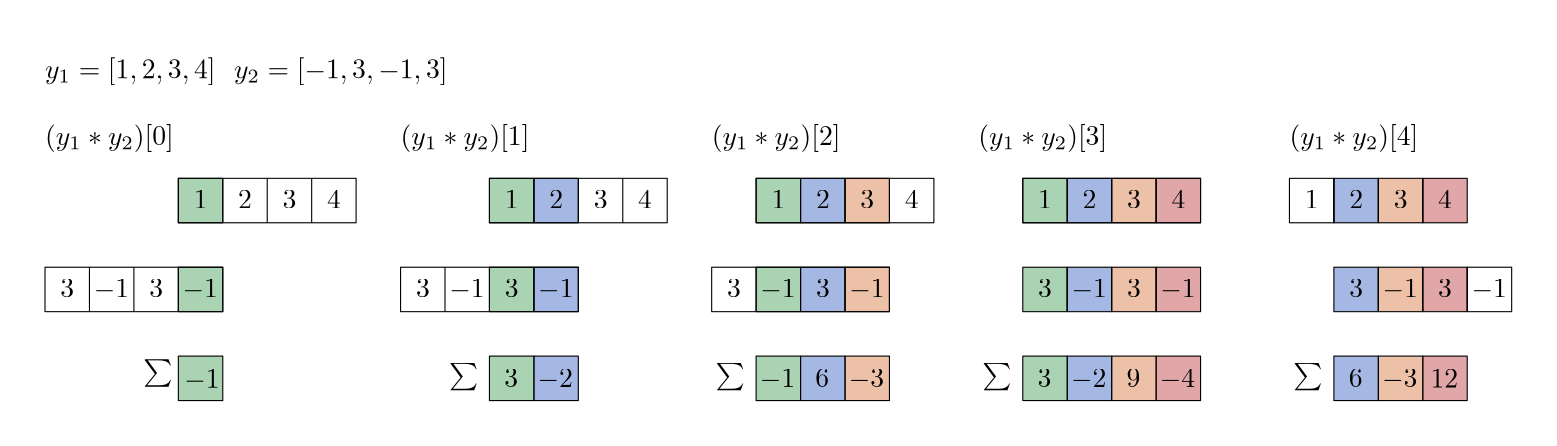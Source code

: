 <?xml version="1.0"?>
<!DOCTYPE ipe SYSTEM "ipe.dtd">
<ipe version="70218" creator="Ipe 7.2.24">
<info created="D:20221217171415" modified="D:20230702001304"/>
<ipestyle name="basic">
<symbol name="arrow/arc(spx)">
<path stroke="sym-stroke" fill="sym-stroke" pen="sym-pen">
0 0 m
-1 0.333 l
-1 -0.333 l
h
</path>
</symbol>
<symbol name="arrow/farc(spx)">
<path stroke="sym-stroke" fill="white" pen="sym-pen">
0 0 m
-1 0.333 l
-1 -0.333 l
h
</path>
</symbol>
<symbol name="arrow/ptarc(spx)">
<path stroke="sym-stroke" fill="sym-stroke" pen="sym-pen">
0 0 m
-1 0.333 l
-0.8 0 l
-1 -0.333 l
h
</path>
</symbol>
<symbol name="arrow/fptarc(spx)">
<path stroke="sym-stroke" fill="white" pen="sym-pen">
0 0 m
-1 0.333 l
-0.8 0 l
-1 -0.333 l
h
</path>
</symbol>
<symbol name="mark/circle(sx)" transformations="translations">
<path fill="sym-stroke">
0.6 0 0 0.6 0 0 e
0.4 0 0 0.4 0 0 e
</path>
</symbol>
<symbol name="mark/disk(sx)" transformations="translations">
<path fill="sym-stroke">
0.6 0 0 0.6 0 0 e
</path>
</symbol>
<symbol name="mark/fdisk(sfx)" transformations="translations">
<group>
<path fill="sym-fill">
0.5 0 0 0.5 0 0 e
</path>
<path fill="sym-stroke" fillrule="eofill">
0.6 0 0 0.6 0 0 e
0.4 0 0 0.4 0 0 e
</path>
</group>
</symbol>
<symbol name="mark/box(sx)" transformations="translations">
<path fill="sym-stroke" fillrule="eofill">
-0.6 -0.6 m
0.6 -0.6 l
0.6 0.6 l
-0.6 0.6 l
h
-0.4 -0.4 m
0.4 -0.4 l
0.4 0.4 l
-0.4 0.4 l
h
</path>
</symbol>
<symbol name="mark/square(sx)" transformations="translations">
<path fill="sym-stroke">
-0.6 -0.6 m
0.6 -0.6 l
0.6 0.6 l
-0.6 0.6 l
h
</path>
</symbol>
<symbol name="mark/fsquare(sfx)" transformations="translations">
<group>
<path fill="sym-fill">
-0.5 -0.5 m
0.5 -0.5 l
0.5 0.5 l
-0.5 0.5 l
h
</path>
<path fill="sym-stroke" fillrule="eofill">
-0.6 -0.6 m
0.6 -0.6 l
0.6 0.6 l
-0.6 0.6 l
h
-0.4 -0.4 m
0.4 -0.4 l
0.4 0.4 l
-0.4 0.4 l
h
</path>
</group>
</symbol>
<symbol name="mark/cross(sx)" transformations="translations">
<group>
<path fill="sym-stroke">
-0.43 -0.57 m
0.57 0.43 l
0.43 0.57 l
-0.57 -0.43 l
h
</path>
<path fill="sym-stroke">
-0.43 0.57 m
0.57 -0.43 l
0.43 -0.57 l
-0.57 0.43 l
h
</path>
</group>
</symbol>
<symbol name="arrow/fnormal(spx)">
<path stroke="sym-stroke" fill="white" pen="sym-pen">
0 0 m
-1 0.333 l
-1 -0.333 l
h
</path>
</symbol>
<symbol name="arrow/pointed(spx)">
<path stroke="sym-stroke" fill="sym-stroke" pen="sym-pen">
0 0 m
-1 0.333 l
-0.8 0 l
-1 -0.333 l
h
</path>
</symbol>
<symbol name="arrow/fpointed(spx)">
<path stroke="sym-stroke" fill="white" pen="sym-pen">
0 0 m
-1 0.333 l
-0.8 0 l
-1 -0.333 l
h
</path>
</symbol>
<symbol name="arrow/linear(spx)">
<path stroke="sym-stroke" pen="sym-pen">
-1 0.333 m
0 0 l
-1 -0.333 l
</path>
</symbol>
<symbol name="arrow/fdouble(spx)">
<path stroke="sym-stroke" fill="white" pen="sym-pen">
0 0 m
-1 0.333 l
-1 -0.333 l
h
-1 0 m
-2 0.333 l
-2 -0.333 l
h
</path>
</symbol>
<symbol name="arrow/double(spx)">
<path stroke="sym-stroke" fill="sym-stroke" pen="sym-pen">
0 0 m
-1 0.333 l
-1 -0.333 l
h
-1 0 m
-2 0.333 l
-2 -0.333 l
h
</path>
</symbol>
<anglesize name="22.5 deg" value="22.5"/>
<anglesize name="30 deg" value="30"/>
<anglesize name="45 deg" value="45"/>
<anglesize name="60 deg" value="60"/>
<anglesize name="90 deg" value="90"/>
<arrowsize name="large" value="10"/>
<arrowsize name="small" value="5"/>
<arrowsize name="tiny" value="3"/>
<color name="blue" value="0 0 1"/>
<color name="brown" value="0.647 0.165 0.165"/>
<color name="darkblue" value="0 0 0.545"/>
<color name="darkcyan" value="0 0.545 0.545"/>
<color name="darkgray" value="0.663"/>
<color name="darkgreen" value="0 0.392 0"/>
<color name="darkmagenta" value="0.545 0 0.545"/>
<color name="darkorange" value="1 0.549 0"/>
<color name="darkred" value="0.545 0 0"/>
<color name="gold" value="1 0.843 0"/>
<color name="gray" value="0.745"/>
<color name="green" value="0 1 0"/>
<color name="lightblue" value="0.678 0.847 0.902"/>
<color name="lightcyan" value="0.878 1 1"/>
<color name="lightgray" value="0.827"/>
<color name="lightgreen" value="0.565 0.933 0.565"/>
<color name="lightyellow" value="1 1 0.878"/>
<color name="navy" value="0 0 0.502"/>
<color name="orange" value="1 0.647 0"/>
<color name="pink" value="1 0.753 0.796"/>
<color name="purple" value="0.627 0.125 0.941"/>
<color name="red" value="1 0 0"/>
<color name="sbblue" value="0.298 0.447 0.79"/>
<color name="sbgreen" value="0.333 0.658 0.407"/>
<color name="sborange" value="0.866 0.517 0.321"/>
<color name="sbpurple" value="0.505 0.447 0.698"/>
<color name="sbred" value="0.768 0.305 0.321"/>
<color name="seagreen" value="0.18 0.545 0.341"/>
<color name="turquoise" value="0.251 0.878 0.816"/>
<color name="verydarkgray" value="0.4"/>
<color name="violet" value="0.933 0.51 0.933"/>
<color name="yellow" value="1 1 0"/>
<dashstyle name="dash dot dotted" value="[4 2 1 2 1 2] 0"/>
<dashstyle name="dash dotted" value="[4 2 1 2] 0"/>
<dashstyle name="dashed" value="[4] 0"/>
<dashstyle name="dotted" value="[1 3] 0"/>
<gridsize name="10 pts (~3.5 mm)" value="10"/>
<gridsize name="14 pts (~5 mm)" value="14"/>
<gridsize name="16 pts (~6 mm)" value="16"/>
<gridsize name="20 pts (~7 mm)" value="20"/>
<gridsize name="28 pts (~10 mm)" value="28"/>
<gridsize name="32 pts (~12 mm)" value="32"/>
<gridsize name="4 pts" value="4"/>
<gridsize name="56 pts (~20 mm)" value="56"/>
<gridsize name="8 pts (~3 mm)" value="8"/>
<opacity name="10%" value="0.1"/>
<opacity name="30%" value="0.3"/>
<opacity name="50%" value="0.5"/>
<opacity name="75%" value="0.75"/>
<pen name="fat" value="1.2"/>
<pen name="heavier" value="0.8"/>
<pen name="ultrafat" value="2"/>
<symbolsize name="large" value="5"/>
<symbolsize name="small" value="2"/>
<symbolsize name="tiny" value="1.1"/>
<textsize name="Huge" value="\Huge"/>
<textsize name="LARGE" value="\LARGE"/>
<textsize name="Large" value="\Large"/>
<textsize name="footnote" value="\footnotesize"/>
<textsize name="huge" value="\huge"/>
<textsize name="large" value="\large"/>
<textsize name="small" value="\small"/>
<textsize name="tiny" value="\tiny"/>
<textstyle name="center" begin="\begin{center}" end="\end{center}"/>
<textstyle name="item" begin="\begin{itemize}\item{}" end="\end{itemize}"/>
<textstyle name="itemize" begin="\begin{itemize}" end="\end{itemize}"/>
<tiling name="falling" angle="-60" step="4" width="1"/>
<tiling name="rising" angle="30" step="4" width="1"/>
</ipestyle>
<page>
<layer name="alpha"/>
<view layers="alpha" active="alpha"/>
<path layer="alpha" fill="white">
32 832 m
32 672 l
592 672 l
592 832 l
h
</path>
<path matrix="1 0 0 1 64 0" stroke="black" fill="sbred" opacity="50%" stroke-opacity="opaque">
384 704 m
384 688 l
400 688 l
400 704 l
h
</path>
<path matrix="1 0 0 1 208 0" stroke="black" fill="sbred" opacity="50%" stroke-opacity="opaque">
240 768 m
240 752 l
256 752 l
256 768 l
h
</path>
<path stroke="black" fill="sbgreen" opacity="50%" stroke-opacity="opaque">
400 736 m
400 720 l
416 720 l
416 736 l
h
</path>
<path matrix="1 0 0 1 -48 0" stroke="black" fill="sbgreen" opacity="50%" stroke-opacity="opaque">
352 736 m
352 720 l
368 720 l
368 736 l
h
</path>
<path matrix="1 0 0 1 -48 64" stroke="black" fill="sborange" opacity="50%" stroke-opacity="opaque">
384 704 m
384 688 l
400 688 l
400 704 l
h
</path>
<path matrix="1 0 0 1 -48 0" stroke="black" fill="sborange" opacity="50%" stroke-opacity="opaque">
384 704 m
384 688 l
400 688 l
400 704 l
h
</path>
<path matrix="1 0 0 1 -16 0" stroke="black" fill="sbblue" opacity="50%" stroke-opacity="opaque">
240 768 m
240 752 l
256 752 l
256 768 l
h
</path>
<path matrix="1 0 0 1 -16 -32" stroke="black" fill="sbblue" opacity="50%" stroke-opacity="opaque">
240 768 m
240 752 l
256 752 l
256 768 l
h
</path>
<path matrix="1 0 0 1 -16 -64" stroke="black" fill="sbblue" opacity="50%" stroke-opacity="opaque">
240 768 m
240 752 l
256 752 l
256 768 l
h
</path>
<path matrix="1 0 0 1 -16 -32" stroke="black" fill="sbgreen" opacity="50%" stroke-opacity="opaque">
224 768 m
224 752 l
240 752 l
240 768 l
h
</path>
<path matrix="1 0 0 1 -16 -64" stroke="black" fill="sbgreen" opacity="50%" stroke-opacity="opaque">
224 768 m
224 752 l
240 752 l
240 768 l
h
</path>
<path matrix="1 0 0 1 -16 0" stroke="black" fill="sbgreen" opacity="50%" stroke-opacity="opaque">
224 768 m
224 752 l
240 752 l
240 768 l
h
</path>
<path stroke="black" fill="sbgreen" opacity="50%" stroke-opacity="opaque">
96 704 m
96 688 l
112 688 l
112 704 l
h
</path>
<path matrix="1 0 0 1 0 32" stroke="black" fill="sbgreen" opacity="50%" stroke-opacity="opaque">
96 736 m
96 720 l
112 720 l
112 736 l
h
</path>
<path stroke="black" fill="sbgreen" opacity="50%" stroke-opacity="opaque">
96 736 m
96 720 l
112 720 l
112 736 l
h
</path>
<text matrix="1 0 0 1 4 -4" transformations="translations" pos="44 808" stroke="black" type="label" width="61.381" height="7.473" depth="2.49" valign="baseline" style="math">y_1 = [1, 2, 3, 4]</text>
<text matrix="1 0 0 1 72 -4" transformations="translations" pos="44 808" stroke="black" type="label" width="76.878" height="7.473" depth="2.49" valign="baseline" style="math">y_2 = [-1, 3, -1, 3]</text>
<text transformations="translations" pos="188 760" stroke="black" type="label" width="0" height="0" depth="0" valign="baseline"></text>
<text matrix="1 0 0 1 1.51573 -2.81534" transformations="translations" pos="100 760" stroke="black" type="label" width="4.981" height="6.42" depth="0" valign="baseline" style="math">1</text>
<path stroke="black">
96 768 m
96 752 l
160 752 l
160 768 l
h
</path>
<text matrix="1 0 0 1 17.5157 -2.81534" transformations="translations" pos="100 760" stroke="black" type="label" width="4.981" height="6.42" depth="0" valign="baseline" style="math">2</text>
<text matrix="1 0 0 1 33.5157 -2.81534" transformations="translations" pos="100 760" stroke="black" type="label" width="4.981" height="6.42" depth="0" valign="baseline" style="math">3</text>
<text matrix="1 0 0 1 49.5157 -2.81534" transformations="translations" pos="100 760" stroke="black" type="label" width="4.981" height="6.42" depth="0" valign="baseline" style="math">4</text>
<path stroke="black">
144 768 m
144 752 l
</path>
<path stroke="black">
128 768 m
128 752 l
</path>
<path stroke="black">
112 768 m
112 752 l
</path>
<text matrix="1 0 0 1 -46.4843 -34.8153" transformations="translations" pos="100 760" stroke="black" type="label" width="4.981" height="6.42" depth="0" valign="baseline" style="math">3</text>
<path matrix="1 0 0 1 -48 -32" stroke="black">
96 768 m
96 752 l
160 752 l
160 768 l
h
</path>
<text matrix="1 0 0 1 -34.4843 -34.8153" transformations="translations" pos="100 760" stroke="black" type="label" width="12.73" height="6.421" depth="0.83" valign="baseline" style="math">-1</text>
<text matrix="1 0 0 1 -14.4843 -34.8153" transformations="translations" pos="100 760" stroke="black" type="label" width="4.981" height="6.42" depth="0" valign="baseline" style="math">3</text>
<path matrix="1 0 0 1 -48 -32" stroke="black">
144 768 m
144 752 l
</path>
<path matrix="1 0 0 1 -48 -32" stroke="black">
128 768 m
128 752 l
</path>
<path matrix="1 0 0 1 -48 -32" stroke="black">
112 768 m
112 752 l
</path>
<text matrix="1 0 0 1 -2.4843 -34.8153" transformations="translations" pos="100 760" stroke="black" type="label" width="12.73" height="6.421" depth="0.83" valign="baseline" style="math">-1</text>
<text matrix="1 0 0 1 -1.86033 -67.3692" transformations="translations" pos="100 760" stroke="black" type="label" width="12.73" height="6.421" depth="0.83" valign="baseline" style="math">-1</text>
<text matrix="1 0 0 1 128 0" transformations="translations" pos="188 760" stroke="black" type="label" width="0" height="0" depth="0" valign="baseline"></text>
<text matrix="1 0 0 1 113.516 -2.81534" transformations="translations" pos="100 760" stroke="black" type="label" width="4.981" height="6.42" depth="0" valign="baseline" style="math">1</text>
<path matrix="1 0 0 1 112 0" stroke="black">
96 768 m
96 752 l
160 752 l
160 768 l
h
</path>
<text matrix="1 0 0 1 129.516 -2.81534" transformations="translations" pos="100 760" stroke="black" type="label" width="4.981" height="6.42" depth="0" valign="baseline" style="math">2</text>
<text matrix="1 0 0 1 145.516 -2.81534" transformations="translations" pos="100 760" stroke="black" type="label" width="4.981" height="6.42" depth="0" valign="baseline" style="math">3</text>
<text matrix="1 0 0 1 161.516 -2.81534" transformations="translations" pos="100 760" stroke="black" type="label" width="4.981" height="6.42" depth="0" valign="baseline" style="math">4</text>
<path matrix="1 0 0 1 112 0" stroke="black">
144 768 m
144 752 l
</path>
<path matrix="1 0 0 1 112 0" stroke="black">
128 768 m
128 752 l
</path>
<path matrix="1 0 0 1 112 0" stroke="black">
112 768 m
112 752 l
</path>
<text matrix="1 0 0 1 81.5157 -34.8153" transformations="translations" pos="100 760" stroke="black" type="label" width="4.981" height="6.42" depth="0" valign="baseline" style="math">3</text>
<path matrix="1 0 0 1 80 -32" stroke="black">
96 768 m
96 752 l
160 752 l
160 768 l
h
</path>
<text matrix="1 0 0 1 93.5157 -34.8153" transformations="translations" pos="100 760" stroke="black" type="label" width="12.73" height="6.421" depth="0.83" valign="baseline" style="math">-1</text>
<text matrix="1 0 0 1 113.516 -34.8153" transformations="translations" pos="100 760" stroke="black" type="label" width="4.981" height="6.42" depth="0" valign="baseline" style="math">3</text>
<path matrix="1 0 0 1 80 -32" stroke="black">
144 768 m
144 752 l
</path>
<path matrix="1 0 0 1 80 -32" stroke="black">
128 768 m
128 752 l
</path>
<path matrix="1 0 0 1 80 -32" stroke="black">
112 768 m
112 752 l
</path>
<text matrix="1 0 0 1 125.516 -34.8153" transformations="translations" pos="100 760" stroke="black" type="label" width="12.73" height="6.421" depth="0.83" valign="baseline" style="math">-1</text>
<text matrix="1 0 0 1 113.327 -67.0948" transformations="translations" pos="100 760" stroke="black" type="label" width="4.981" height="6.42" depth="0" valign="baseline" style="math">3</text>
<text matrix="1 0 0 1 125.327 -67.0948" transformations="translations" pos="100 760" stroke="black" type="label" width="12.73" height="6.421" depth="0.83" valign="baseline" style="math">-2</text>
<text matrix="1 0 0 1 -6.60498 -1.84334" transformations="translations" pos="200 696" stroke="black" type="label" width="10.516" height="7.473" depth="2.49" valign="baseline" style="math">\sum</text>
<text matrix="1 0 0 1 -116.626 -0.64134" transformations="translations" pos="200 696" stroke="black" type="label" width="10.516" height="7.473" depth="2.49" valign="baseline" style="math">\sum</text>
<path matrix="1 0 0 1 80 0" stroke="black" fill="sbblue" opacity="50%" stroke-opacity="opaque">
240 768 m
240 752 l
256 752 l
256 768 l
h
</path>
<path matrix="1 0 0 1 96 -32" stroke="black" fill="sborange" opacity="50%" stroke-opacity="opaque">
240 768 m
240 752 l
256 752 l
256 768 l
h
</path>
<path matrix="1 0 0 1 80 -64" stroke="black" fill="sbblue" opacity="50%" stroke-opacity="opaque">
240 768 m
240 752 l
256 752 l
256 768 l
h
</path>
<path matrix="1 0 0 1 96 -32" stroke="black" fill="sbblue" opacity="50%" stroke-opacity="opaque">
224 768 m
224 752 l
240 752 l
240 768 l
h
</path>
<path matrix="1 0 0 1 80 -64" stroke="black" fill="sbgreen" opacity="50%" stroke-opacity="opaque">
224 768 m
224 752 l
240 752 l
240 768 l
h
</path>
<path matrix="1 0 0 1 80 0" stroke="black" fill="sbgreen" opacity="50%" stroke-opacity="opaque">
224 768 m
224 752 l
240 752 l
240 768 l
h
</path>
<text matrix="1 0 0 1 128 0" transformations="translations" pos="188 760" stroke="black" type="label" width="0" height="0" depth="0" valign="baseline"></text>
<text matrix="1 0 0 1 209.516 -2.81534" transformations="translations" pos="100 760" stroke="black" type="label" width="4.981" height="6.42" depth="0" valign="baseline" style="math">1</text>
<path matrix="1 0 0 1 208 0" stroke="black">
96 768 m
96 752 l
160 752 l
160 768 l
h
</path>
<text matrix="1 0 0 1 225.516 -2.81534" transformations="translations" pos="100 760" stroke="black" type="label" width="4.981" height="6.42" depth="0" valign="baseline" style="math">2</text>
<text matrix="1 0 0 1 241.516 -2.81534" transformations="translations" pos="100 760" stroke="black" type="label" width="4.981" height="6.42" depth="0" valign="baseline" style="math">3</text>
<text matrix="1 0 0 1 257.516 -2.81534" transformations="translations" pos="100 760" stroke="black" type="label" width="4.981" height="6.42" depth="0" valign="baseline" style="math">4</text>
<path matrix="1 0 0 1 208 0" stroke="black">
144 768 m
144 752 l
</path>
<path matrix="1 0 0 1 208 0" stroke="black">
128 768 m
128 752 l
</path>
<path matrix="1 0 0 1 208 0" stroke="black">
112 768 m
112 752 l
</path>
<text matrix="1 0 0 1 193.516 -34.8153" transformations="translations" pos="100 760" stroke="black" type="label" width="4.981" height="6.42" depth="0" valign="baseline" style="math">3</text>
<text matrix="1 0 0 1 205.516 -34.8153" transformations="translations" pos="100 760" stroke="black" type="label" width="12.73" height="6.421" depth="0.83" valign="baseline" style="math">-1</text>
<text matrix="1 0 0 1 225.516 -34.8153" transformations="translations" pos="100 760" stroke="black" type="label" width="4.981" height="6.42" depth="0" valign="baseline" style="math">3</text>
<path matrix="1 0 0 1 192 -32" stroke="black">
144 768 m
144 752 l
</path>
<path matrix="1 0 0 1 192 -32" stroke="black">
128 768 m
128 752 l
</path>
<path matrix="1 0 0 1 192 -32" stroke="black">
112 768 m
112 752 l
</path>
<text matrix="1 0 0 1 237.516 -34.8153" transformations="translations" pos="100 760" stroke="black" type="label" width="12.73" height="6.421" depth="0.83" valign="baseline" style="math">-1</text>
<text matrix="1 0 0 1 205.327 -67.0948" transformations="translations" pos="100 760" stroke="black" type="label" width="12.73" height="6.421" depth="0.83" valign="baseline" style="math">-1</text>
<text matrix="1 0 0 1 225.327 -67.0948" transformations="translations" pos="100 760" stroke="black" type="label" width="4.981" height="6.42" depth="0" valign="baseline" style="math">6</text>
<text matrix="1 0 0 1 89.395 -1.84334" transformations="translations" pos="200 696" stroke="black" type="label" width="10.516" height="7.473" depth="2.49" valign="baseline" style="math">\sum</text>
<path matrix="1 0 0 1 -48 0" stroke="black">
336 736 m
336 720 l
400 720 l
400 736 l
h
</path>
<path matrix="1 0 0 1 -16 0" stroke="black">
272 748 m
272 748 l
272 748 l
272 748 l
h
</path>
<text matrix="1 0 0 1 237.327 -67.0948" transformations="translations" pos="100 760" stroke="black" type="label" width="12.73" height="6.421" depth="0.83" valign="baseline" style="math">-3</text>
<path matrix="1 0 0 1 64 0" stroke="black" fill="sbblue" opacity="50%" stroke-opacity="opaque">
352 736 m
352 720 l
368 720 l
368 736 l
h
</path>
<path matrix="1 0 0 1 48 64" stroke="black" fill="sborange" opacity="50%" stroke-opacity="opaque">
384 704 m
384 688 l
400 688 l
400 704 l
h
</path>
<path matrix="1 0 0 1 48 0" stroke="black" fill="sborange" opacity="50%" stroke-opacity="opaque">
384 704 m
384 688 l
400 688 l
400 704 l
h
</path>
<text matrix="1 0 0 1 224 0" transformations="translations" pos="188 760" stroke="black" type="label" width="0" height="0" depth="0" valign="baseline"></text>
<path matrix="1 0 0 1 176 0" stroke="black" fill="sbblue" opacity="50%" stroke-opacity="opaque">
240 768 m
240 752 l
256 752 l
256 768 l
h
</path>
<path matrix="1 0 0 1 208 -32" stroke="black" fill="sbred" opacity="50%" stroke-opacity="opaque">
240 768 m
240 752 l
256 752 l
256 768 l
h
</path>
<path matrix="1 0 0 1 176 -64" stroke="black" fill="sbblue" opacity="50%" stroke-opacity="opaque">
240 768 m
240 752 l
256 752 l
256 768 l
h
</path>
<path matrix="1 0 0 1 208 -32" stroke="black" fill="sborange" opacity="50%" stroke-opacity="opaque">
224 768 m
224 752 l
240 752 l
240 768 l
h
</path>
<path matrix="1 0 0 1 176 -64" stroke="black" fill="sbgreen" opacity="50%" stroke-opacity="opaque">
224 768 m
224 752 l
240 752 l
240 768 l
h
</path>
<path matrix="1 0 0 1 176 0" stroke="black" fill="sbgreen" opacity="50%" stroke-opacity="opaque">
224 768 m
224 752 l
240 752 l
240 768 l
h
</path>
<text matrix="1 0 0 1 224 0" transformations="translations" pos="188 760" stroke="black" type="label" width="0" height="0" depth="0" valign="baseline"></text>
<text matrix="1 0 0 1 305.516 -2.81534" transformations="translations" pos="100 760" stroke="black" type="label" width="4.981" height="6.42" depth="0" valign="baseline" style="math">1</text>
<path matrix="1 0 0 1 304 0" stroke="black">
96 768 m
96 752 l
160 752 l
160 768 l
h
</path>
<text matrix="1 0 0 1 321.516 -2.81534" transformations="translations" pos="100 760" stroke="black" type="label" width="4.981" height="6.42" depth="0" valign="baseline" style="math">2</text>
<text matrix="1 0 0 1 337.516 -2.81534" transformations="translations" pos="100 760" stroke="black" type="label" width="4.981" height="6.42" depth="0" valign="baseline" style="math">3</text>
<text matrix="1 0 0 1 353.516 -2.81534" transformations="translations" pos="100 760" stroke="black" type="label" width="4.981" height="6.42" depth="0" valign="baseline" style="math">4</text>
<path matrix="1 0 0 1 304 0" stroke="black">
144 768 m
144 752 l
</path>
<path matrix="1 0 0 1 304 0" stroke="black">
128 768 m
128 752 l
</path>
<path matrix="1 0 0 1 304 0" stroke="black">
112 768 m
112 752 l
</path>
<text matrix="1 0 0 1 305.516 -34.8153" transformations="translations" pos="100 760" stroke="black" type="label" width="4.981" height="6.42" depth="0" valign="baseline" style="math">3</text>
<text matrix="1 0 0 1 317.516 -34.8153" transformations="translations" pos="100 760" stroke="black" type="label" width="12.73" height="6.421" depth="0.83" valign="baseline" style="math">-1</text>
<text matrix="1 0 0 1 337.516 -34.8153" transformations="translations" pos="100 760" stroke="black" type="label" width="4.981" height="6.42" depth="0" valign="baseline" style="math">3</text>
<path matrix="1 0 0 1 304 -32" stroke="black">
144 768 m
144 752 l
</path>
<path matrix="1 0 0 1 304 -32" stroke="black">
128 768 m
128 752 l
</path>
<path matrix="1 0 0 1 304 -32" stroke="black">
112 768 m
112 752 l
</path>
<text matrix="1 0 0 1 349.516 -34.8153" transformations="translations" pos="100 760" stroke="black" type="label" width="12.73" height="6.421" depth="0.83" valign="baseline" style="math">-1</text>
<text matrix="1 0 0 1 305.327 -67.0948" transformations="translations" pos="100 760" stroke="black" type="label" width="4.981" height="6.42" depth="0" valign="baseline" style="math">3</text>
<text matrix="1 0 0 1 185.395 -1.84334" transformations="translations" pos="200 696" stroke="black" type="label" width="10.516" height="7.473" depth="2.49" valign="baseline" style="math">\sum</text>
<text matrix="1 0 0 1 337.327 -67.0948" transformations="translations" pos="100 760" stroke="black" type="label" width="4.981" height="6.42" depth="0" valign="baseline" style="math">9</text>
<text matrix="1 0 0 1 317.327 -67.0948" transformations="translations" pos="100 760" stroke="black" type="label" width="12.73" height="6.421" depth="0.83" valign="baseline" style="math">-2</text>
<text matrix="1 0 0 1 349.327 -67.0948" transformations="translations" pos="100 760" stroke="black" type="label" width="12.73" height="6.421" depth="0.83" valign="baseline" style="math">-4</text>
<path matrix="1 0 0 1 160 0" stroke="black" fill="sbred" opacity="50%" stroke-opacity="opaque">
384 704 m
384 688 l
400 688 l
400 704 l
h
</path>
<path matrix="1 0 0 1 304 0" stroke="black" fill="sbred" opacity="50%" stroke-opacity="opaque">
240 768 m
240 752 l
256 752 l
256 768 l
h
</path>
<path matrix="1 0 0 1 112 0" stroke="black" fill="sbblue" opacity="50%" stroke-opacity="opaque">
400 736 m
400 720 l
416 720 l
416 736 l
h
</path>
<path matrix="1 0 0 1 176 0" stroke="black" fill="sborange" opacity="50%" stroke-opacity="opaque">
352 736 m
352 720 l
368 720 l
368 736 l
h
</path>
<path matrix="1 0 0 1 144 64" stroke="black" fill="sborange" opacity="50%" stroke-opacity="opaque">
384 704 m
384 688 l
400 688 l
400 704 l
h
</path>
<path matrix="1 0 0 1 144 0" stroke="black" fill="sborange" opacity="50%" stroke-opacity="opaque">
384 704 m
384 688 l
400 688 l
400 704 l
h
</path>
<text matrix="1 0 0 1 320 0" transformations="translations" pos="188 760" stroke="black" type="label" width="0" height="0" depth="0" valign="baseline"></text>
<path matrix="1 0 0 1 272 0" stroke="black" fill="sbblue" opacity="50%" stroke-opacity="opaque">
240 768 m
240 752 l
256 752 l
256 768 l
h
</path>
<path matrix="1 0 0 1 320 -32" stroke="black" opacity="50%" stroke-opacity="opaque">
240 768 m
240 752 l
256 752 l
256 768 l
h
</path>
<path matrix="1 0 0 1 272 -64" stroke="black" fill="sbblue" opacity="50%" stroke-opacity="opaque">
240 768 m
240 752 l
256 752 l
256 768 l
h
</path>
<path matrix="1 0 0 1 320 -32" stroke="black" fill="sbred" opacity="50%" stroke-opacity="opaque">
224 768 m
224 752 l
240 752 l
240 768 l
h
</path>
<path matrix="1 0 0 1 272 0" stroke="black" opacity="50%" stroke-opacity="opaque">
224 768 m
224 752 l
240 752 l
240 768 l
h
</path>
<text matrix="1 0 0 1 320 0" transformations="translations" pos="188 760" stroke="black" type="label" width="0" height="0" depth="0" valign="baseline"></text>
<text matrix="1 0 0 1 401.516 -2.81534" transformations="translations" pos="100 760" stroke="black" type="label" width="4.981" height="6.42" depth="0" valign="baseline" style="math">1</text>
<text matrix="1 0 0 1 417.516 -2.81534" transformations="translations" pos="100 760" stroke="black" type="label" width="4.981" height="6.42" depth="0" valign="baseline" style="math">2</text>
<text matrix="1 0 0 1 433.516 -2.81534" transformations="translations" pos="100 760" stroke="black" type="label" width="4.981" height="6.42" depth="0" valign="baseline" style="math">3</text>
<text matrix="1 0 0 1 449.516 -2.81534" transformations="translations" pos="100 760" stroke="black" type="label" width="4.981" height="6.42" depth="0" valign="baseline" style="math">4</text>
<path matrix="1 0 0 1 400 0" stroke="black">
144 768 m
144 752 l
</path>
<path matrix="1 0 0 1 400 0" stroke="black">
128 768 m
128 752 l
</path>
<path matrix="1 0 0 1 400 0" stroke="black">
112 768 m
112 752 l
</path>
<text matrix="1 0 0 1 417.516 -34.8153" transformations="translations" pos="100 760" stroke="black" type="label" width="4.981" height="6.42" depth="0" valign="baseline" style="math">3</text>
<text matrix="1 0 0 1 429.516 -34.8153" transformations="translations" pos="100 760" stroke="black" type="label" width="12.73" height="6.421" depth="0.83" valign="baseline" style="math">-1</text>
<text matrix="1 0 0 1 449.516 -34.8153" transformations="translations" pos="100 760" stroke="black" type="label" width="4.981" height="6.42" depth="0" valign="baseline" style="math">3</text>
<path matrix="1 0 0 1 416 -32" stroke="black">
144 768 m
144 752 l
</path>
<path matrix="1 0 0 1 416 -32" stroke="black">
128 768 m
128 752 l
</path>
<path matrix="1 0 0 1 416 -32" stroke="black">
112 768 m
112 752 l
</path>
<text matrix="1 0 0 1 461.516 -34.8153" transformations="translations" pos="100 760" stroke="black" type="label" width="12.73" height="6.421" depth="0.83" valign="baseline" style="math">-1</text>
<text matrix="1 0 0 1 297.395 -1.84334" transformations="translations" pos="200 696" stroke="black" type="label" width="10.516" height="7.473" depth="2.49" valign="baseline" style="math">\sum</text>
<text matrix="1 0 0 1 429.327 -67.0948" transformations="translations" pos="100 760" stroke="black" type="label" width="12.73" height="6.421" depth="0.83" valign="baseline" style="math">-3</text>
<text matrix="1 0 0 1 417.327 -67.0948" transformations="translations" pos="100 760" stroke="black" type="label" width="4.981" height="6.42" depth="0" valign="baseline" style="math">6</text>
<text matrix="1 0 0 1 446.743 -67.3127" transformations="translations" pos="100 760" stroke="black" type="label" width="9.963" height="6.42" depth="0" valign="baseline" style="math">12</text>
<text matrix="1 0 0 1 -56 116" transformations="translations" pos="104 664" stroke="black" type="label" width="46.382" height="7.473" depth="2.49" valign="baseline" style="math">(y_1* y_2)[0]</text>
<text matrix="1 0 0 1 72 116" transformations="translations" pos="104 664" stroke="black" type="label" width="46.382" height="7.473" depth="2.49" valign="baseline" style="math">(y_1* y_2)[1]</text>
<text matrix="1 0 0 1 184 116" transformations="translations" pos="104 664" stroke="black" type="label" width="46.382" height="7.473" depth="2.49" valign="baseline" style="math">(y_1* y_2)[2]</text>
<text matrix="1 0 0 1 280 116" transformations="translations" pos="104 664" stroke="black" type="label" width="46.382" height="7.473" depth="2.49" valign="baseline" style="math">(y_1* y_2)[3]</text>
<text matrix="1 0 0 1 392 116" transformations="translations" pos="104 664" stroke="black" type="label" width="46.382" height="7.473" depth="2.49" valign="baseline" style="math">(y_1* y_2)[4]</text>
<path fill="lightgray">
240 816 m
240 816 l
240 816 l
240 816 l
h
</path>
</page>
</ipe>
